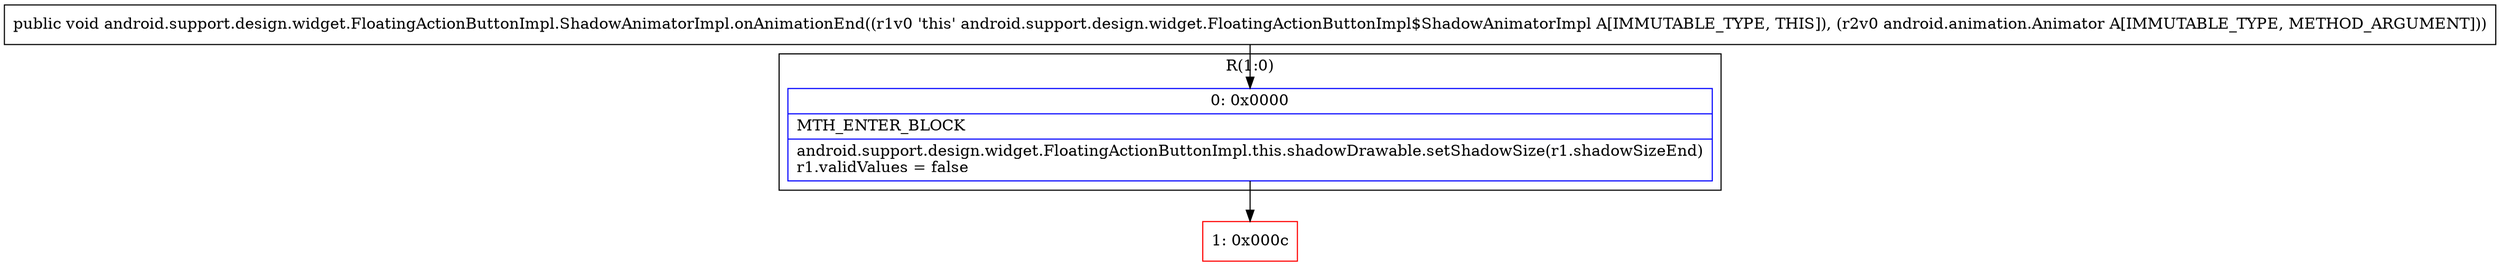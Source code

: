 digraph "CFG forandroid.support.design.widget.FloatingActionButtonImpl.ShadowAnimatorImpl.onAnimationEnd(Landroid\/animation\/Animator;)V" {
subgraph cluster_Region_99527776 {
label = "R(1:0)";
node [shape=record,color=blue];
Node_0 [shape=record,label="{0\:\ 0x0000|MTH_ENTER_BLOCK\l|android.support.design.widget.FloatingActionButtonImpl.this.shadowDrawable.setShadowSize(r1.shadowSizeEnd)\lr1.validValues = false\l}"];
}
Node_1 [shape=record,color=red,label="{1\:\ 0x000c}"];
MethodNode[shape=record,label="{public void android.support.design.widget.FloatingActionButtonImpl.ShadowAnimatorImpl.onAnimationEnd((r1v0 'this' android.support.design.widget.FloatingActionButtonImpl$ShadowAnimatorImpl A[IMMUTABLE_TYPE, THIS]), (r2v0 android.animation.Animator A[IMMUTABLE_TYPE, METHOD_ARGUMENT])) }"];
MethodNode -> Node_0;
Node_0 -> Node_1;
}

